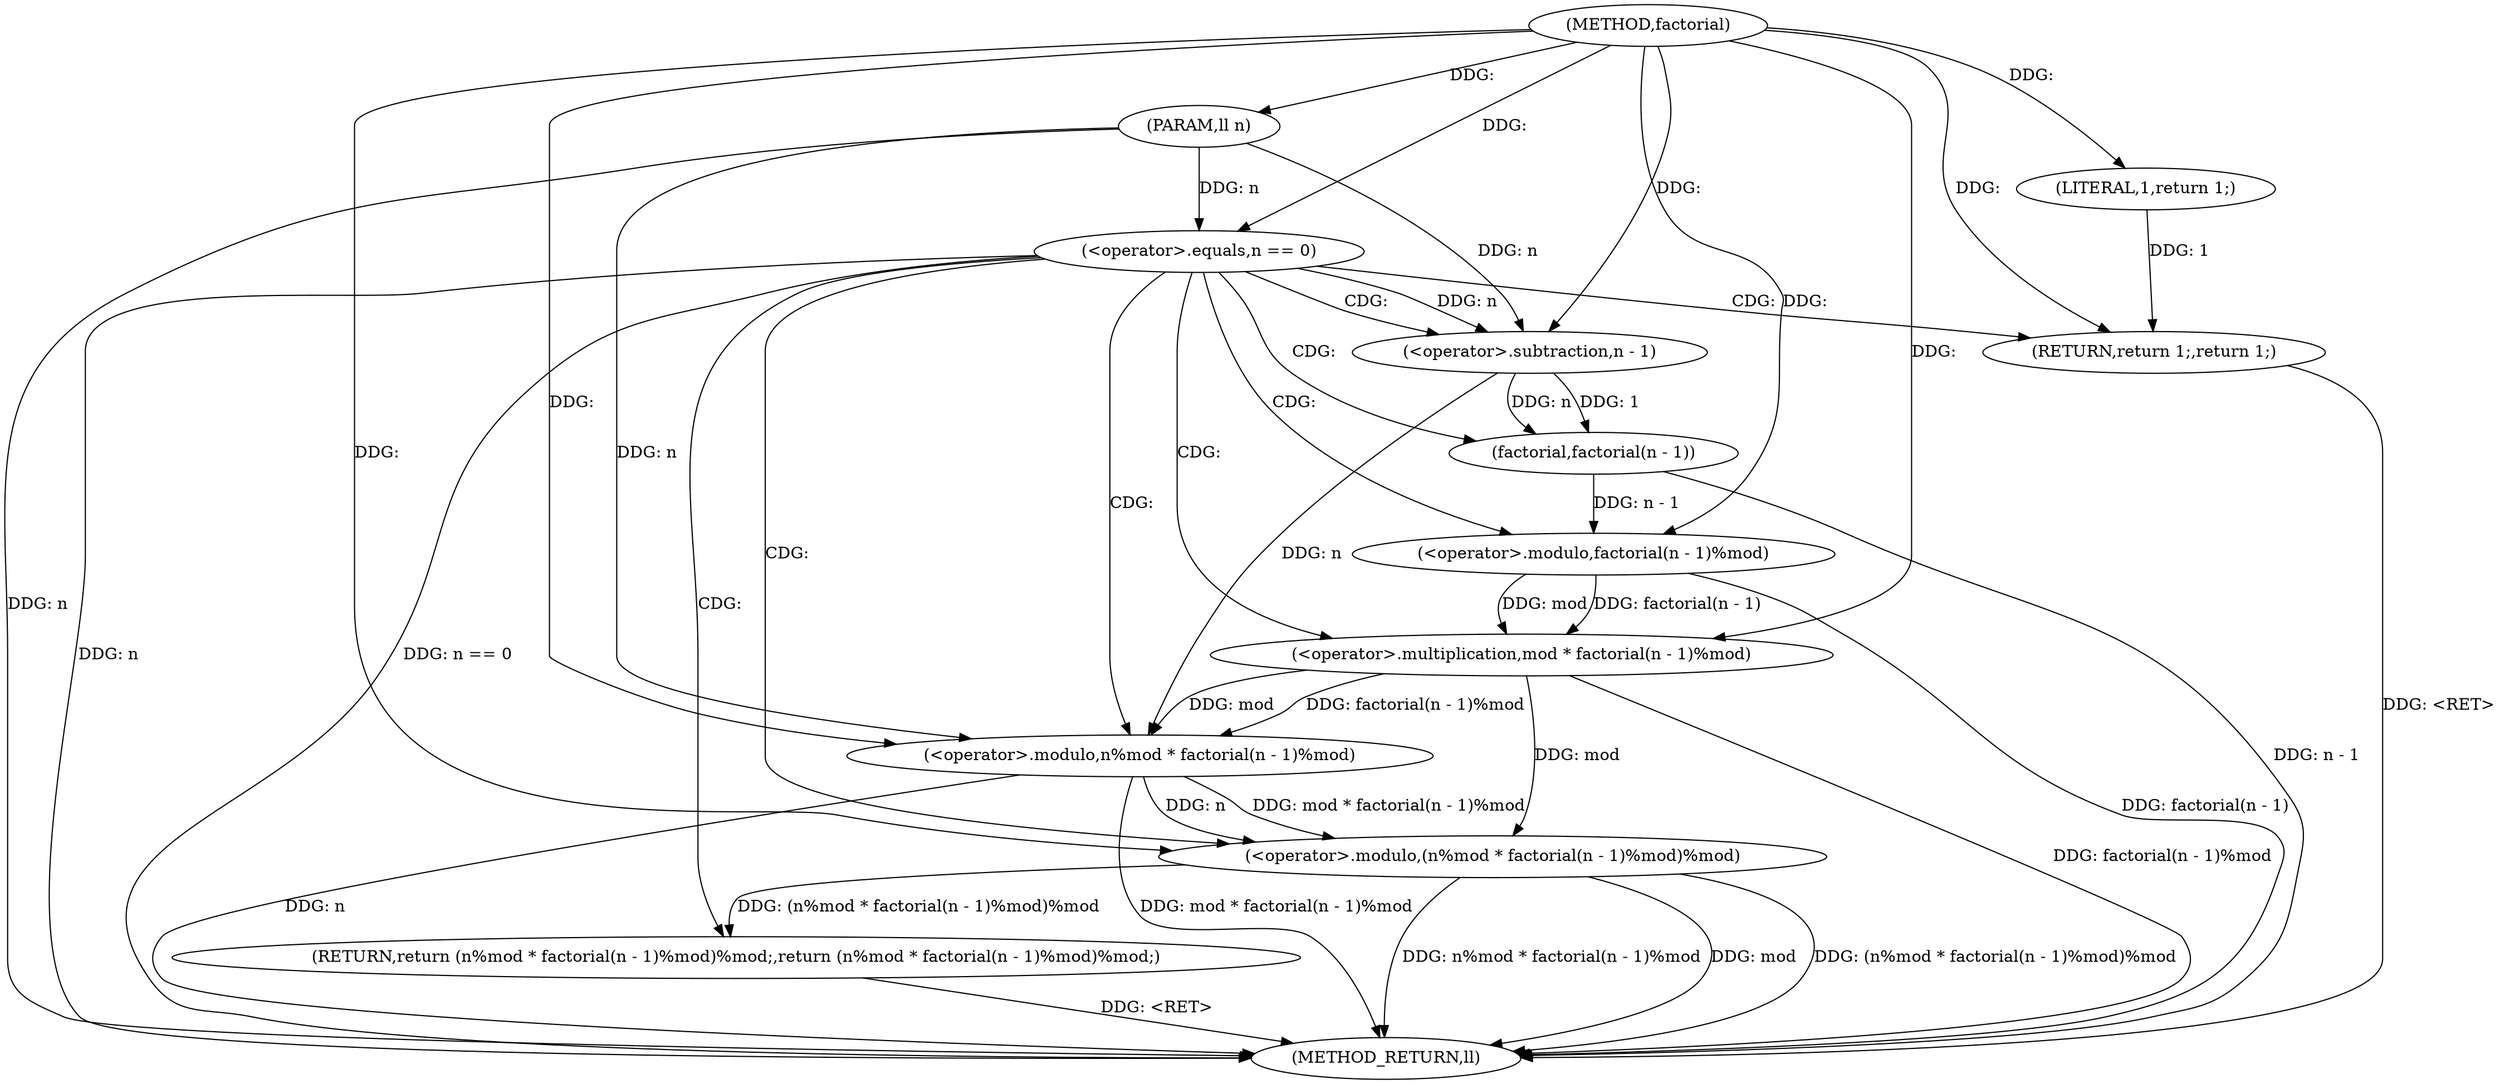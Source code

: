 digraph "factorial" {  
"1000152" [label = "(METHOD,factorial)" ]
"1000174" [label = "(METHOD_RETURN,ll)" ]
"1000153" [label = "(PARAM,ll n)" ]
"1000161" [label = "(RETURN,return (n%mod * factorial(n - 1)%mod)%mod;,return (n%mod * factorial(n - 1)%mod)%mod;)" ]
"1000156" [label = "(<operator>.equals,n == 0)" ]
"1000159" [label = "(RETURN,return 1;,return 1;)" ]
"1000162" [label = "(<operator>.modulo,(n%mod * factorial(n - 1)%mod)%mod)" ]
"1000160" [label = "(LITERAL,1,return 1;)" ]
"1000163" [label = "(<operator>.modulo,n%mod * factorial(n - 1)%mod)" ]
"1000165" [label = "(<operator>.multiplication,mod * factorial(n - 1)%mod)" ]
"1000167" [label = "(<operator>.modulo,factorial(n - 1)%mod)" ]
"1000168" [label = "(factorial,factorial(n - 1))" ]
"1000169" [label = "(<operator>.subtraction,n - 1)" ]
  "1000161" -> "1000174"  [ label = "DDG: <RET>"] 
  "1000159" -> "1000174"  [ label = "DDG: <RET>"] 
  "1000153" -> "1000174"  [ label = "DDG: n"] 
  "1000156" -> "1000174"  [ label = "DDG: n"] 
  "1000156" -> "1000174"  [ label = "DDG: n == 0"] 
  "1000163" -> "1000174"  [ label = "DDG: n"] 
  "1000168" -> "1000174"  [ label = "DDG: n - 1"] 
  "1000167" -> "1000174"  [ label = "DDG: factorial(n - 1)"] 
  "1000165" -> "1000174"  [ label = "DDG: factorial(n - 1)%mod"] 
  "1000163" -> "1000174"  [ label = "DDG: mod * factorial(n - 1)%mod"] 
  "1000162" -> "1000174"  [ label = "DDG: n%mod * factorial(n - 1)%mod"] 
  "1000162" -> "1000174"  [ label = "DDG: mod"] 
  "1000162" -> "1000174"  [ label = "DDG: (n%mod * factorial(n - 1)%mod)%mod"] 
  "1000152" -> "1000153"  [ label = "DDG: "] 
  "1000162" -> "1000161"  [ label = "DDG: (n%mod * factorial(n - 1)%mod)%mod"] 
  "1000160" -> "1000159"  [ label = "DDG: 1"] 
  "1000152" -> "1000159"  [ label = "DDG: "] 
  "1000153" -> "1000156"  [ label = "DDG: n"] 
  "1000152" -> "1000156"  [ label = "DDG: "] 
  "1000152" -> "1000160"  [ label = "DDG: "] 
  "1000163" -> "1000162"  [ label = "DDG: n"] 
  "1000163" -> "1000162"  [ label = "DDG: mod * factorial(n - 1)%mod"] 
  "1000165" -> "1000162"  [ label = "DDG: mod"] 
  "1000152" -> "1000162"  [ label = "DDG: "] 
  "1000169" -> "1000163"  [ label = "DDG: n"] 
  "1000153" -> "1000163"  [ label = "DDG: n"] 
  "1000152" -> "1000163"  [ label = "DDG: "] 
  "1000165" -> "1000163"  [ label = "DDG: factorial(n - 1)%mod"] 
  "1000165" -> "1000163"  [ label = "DDG: mod"] 
  "1000167" -> "1000165"  [ label = "DDG: mod"] 
  "1000152" -> "1000165"  [ label = "DDG: "] 
  "1000167" -> "1000165"  [ label = "DDG: factorial(n - 1)"] 
  "1000168" -> "1000167"  [ label = "DDG: n - 1"] 
  "1000152" -> "1000167"  [ label = "DDG: "] 
  "1000169" -> "1000168"  [ label = "DDG: n"] 
  "1000169" -> "1000168"  [ label = "DDG: 1"] 
  "1000156" -> "1000169"  [ label = "DDG: n"] 
  "1000153" -> "1000169"  [ label = "DDG: n"] 
  "1000152" -> "1000169"  [ label = "DDG: "] 
  "1000156" -> "1000163"  [ label = "CDG: "] 
  "1000156" -> "1000168"  [ label = "CDG: "] 
  "1000156" -> "1000161"  [ label = "CDG: "] 
  "1000156" -> "1000162"  [ label = "CDG: "] 
  "1000156" -> "1000159"  [ label = "CDG: "] 
  "1000156" -> "1000167"  [ label = "CDG: "] 
  "1000156" -> "1000165"  [ label = "CDG: "] 
  "1000156" -> "1000169"  [ label = "CDG: "] 
}

